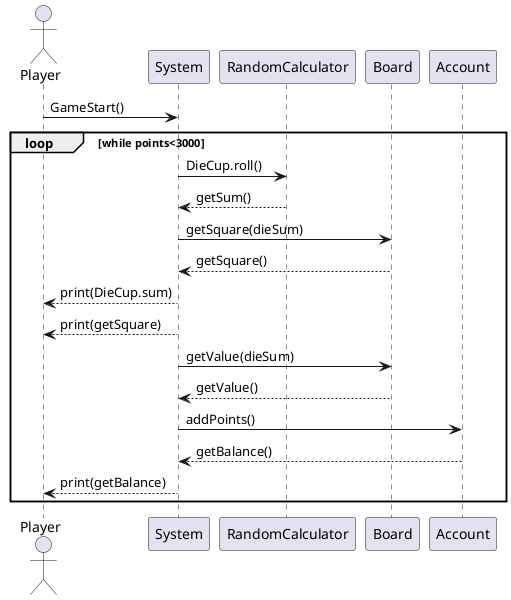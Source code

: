 @startuml
'https://plantuml.com/sequence-diagram

Actor Player as Player

Player -> System: GameStart()
loop while points<3000
System -> RandomCalculator: DieCup.roll()
RandomCalculator --> System: getSum()
System -> Board: getSquare(dieSum)
Board --> System: getSquare()
System --> Player: print(DieCup.sum)
System --> Player: print(getSquare)
System -> Board: getValue(dieSum)
Board --> System: getValue()
System -> Account: addPoints()
Account --> System: getBalance()
System --> Player: print(getBalance)
end

@enduml